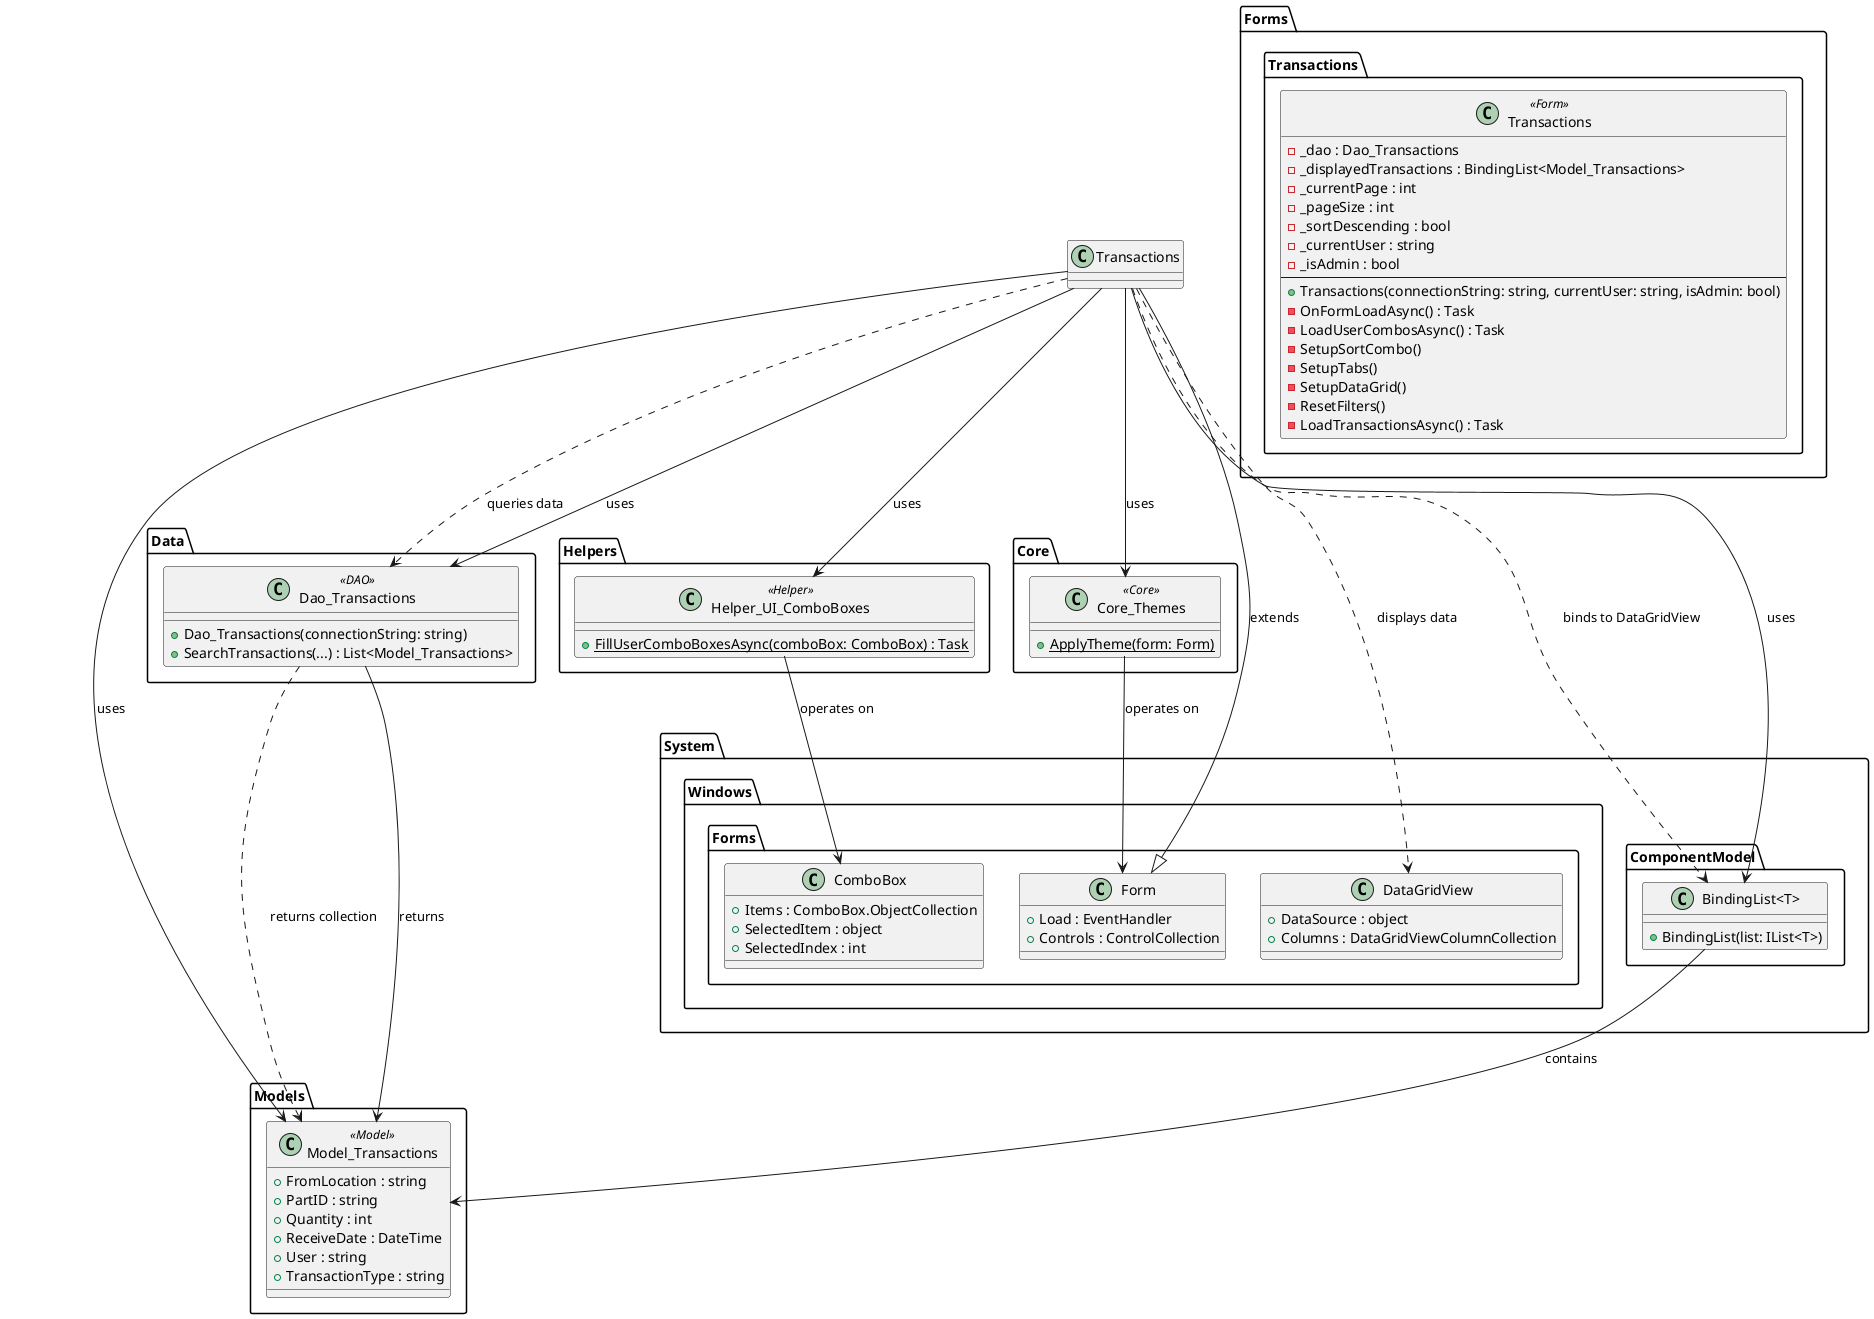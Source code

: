 @startuml
!define FORM_STEREOTYPE <<Form>>
!define MODEL_STEREOTYPE <<Model>>
!define DAO_STEREOTYPE <<DAO>>
!define HELPER_STEREOTYPE <<Helper>>
!define CORE_STEREOTYPE <<Core>>

package "Forms.Transactions" {
    class "Transactions" FORM_STEREOTYPE {
        - _dao : Dao_Transactions
        - _displayedTransactions : BindingList<Model_Transactions>
        - _currentPage : int
        - _pageSize : int
        - _sortDescending : bool
        - _currentUser : string
        - _isAdmin : bool
        --
        + Transactions(connectionString: string, currentUser: string, isAdmin: bool)
        - OnFormLoadAsync() : Task
        - LoadUserCombosAsync() : Task
        - SetupSortCombo()
        - SetupTabs()
        - SetupDataGrid()
        - ResetFilters()
        - LoadTransactionsAsync() : Task
    }
}

package "Models" {
    class "Model_Transactions" MODEL_STEREOTYPE {
        + FromLocation : string
        + PartID : string
        + Quantity : int
        + ReceiveDate : DateTime
        + User : string
        + TransactionType : string
    }
}

package "Data" {
    class "Dao_Transactions" DAO_STEREOTYPE {
        + Dao_Transactions(connectionString: string)
        + SearchTransactions(...) : List<Model_Transactions>
    }
}

package "Helpers" {
    class "Helper_UI_ComboBoxes" HELPER_STEREOTYPE {
        + {static} FillUserComboBoxesAsync(comboBox: ComboBox) : Task
    }
}

package "Core" {
    class "Core_Themes" CORE_STEREOTYPE {
        + {static} ApplyTheme(form: Form)
    }
}

package "System.ComponentModel" {
    class "BindingList<T>" {
        + BindingList(list: IList<T>)
    }
}

package "System.Windows.Forms" {
    class "Form" {
        + Load : EventHandler
        + Controls : ControlCollection
    }
    
    class "DataGridView" {
        + DataSource : object
        + Columns : DataGridViewColumnCollection
    }
    
    class "ComboBox" {
        + Items : ComboBox.ObjectCollection
        + SelectedItem : object
        + SelectedIndex : int
    }
}

' Dependencies
"Transactions" --> "Dao_Transactions" : uses
"Transactions" --> "Model_Transactions" : uses
"Transactions" --> "Helper_UI_ComboBoxes" : uses
"Transactions" --> "Core_Themes" : uses
"Transactions" --> "BindingList<T>" : uses
"Transactions" --|> "Form" : extends

"Dao_Transactions" --> "Model_Transactions" : returns
"BindingList<T>" --> "Model_Transactions" : contains
"Helper_UI_ComboBoxes" --> "ComboBox" : operates on
"Core_Themes" --> "Form" : operates on

' Data flow
"Transactions" ..> "Dao_Transactions" : queries data
"Dao_Transactions" ..> "Model_Transactions" : returns collection
"Transactions" ..> "BindingList<T>" : binds to DataGridView
"Transactions" ..> "DataGridView" : displays data

@enduml